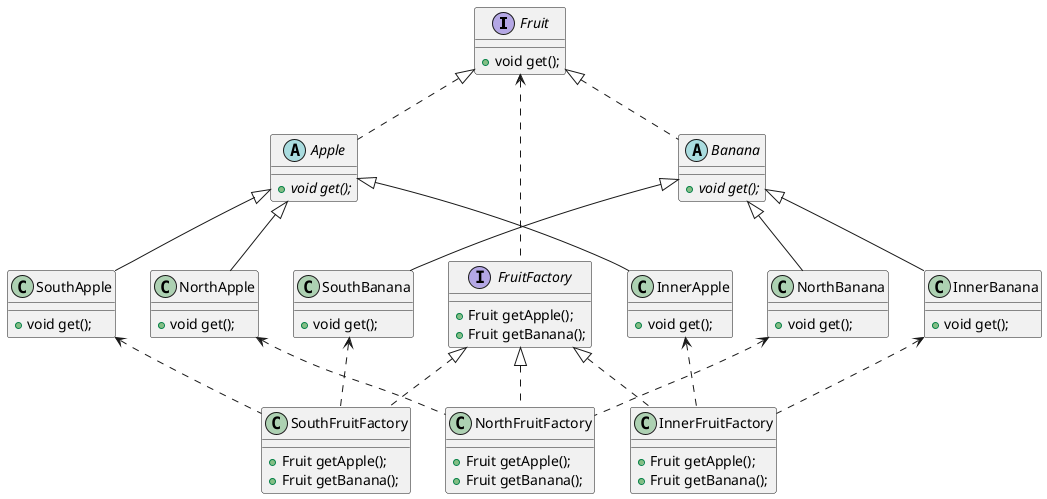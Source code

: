 @startuml

interface Fruit {
    +void get();
}
interface FruitFactory {
    +Fruit getApple();
    +Fruit getBanana();
}

abstract Apple {
    +{abstract} void get();
}
abstract Banana {
    +{abstract} void get();
}

class InnerApple {
    +void get();
}
class NorthApple {
    +void get();
}
class SouthApple {
    +void get();
}

class InnerBanana {
    +void get();
}
class NorthBanana {
    +void get();
}
class SouthBanana {
    +void get();
}

class InnerFruitFactory {
    +Fruit getApple();
    +Fruit getBanana();
}
class NorthFruitFactory {
    +Fruit getApple();
    +Fruit getBanana();
}
class SouthFruitFactory {
    +Fruit getApple();
    +Fruit getBanana();
}

FruitFactory <|.. InnerFruitFactory
FruitFactory <|.. NorthFruitFactory
FruitFactory <|.. SouthFruitFactory

Fruit <|.. Apple
Fruit <|.. Banana
Apple <|-- InnerApple
Apple <|-- NorthApple
Apple <|-- SouthApple
Banana <|-- InnerBanana
Banana <|-- NorthBanana
Banana <|-- SouthBanana

Fruit <.. FruitFactory
InnerApple <.. InnerFruitFactory
InnerBanana <.. InnerFruitFactory
NorthApple <.. NorthFruitFactory
NorthBanana <.. NorthFruitFactory
SouthApple <.. SouthFruitFactory
SouthBanana <.. SouthFruitFactory

@enduml